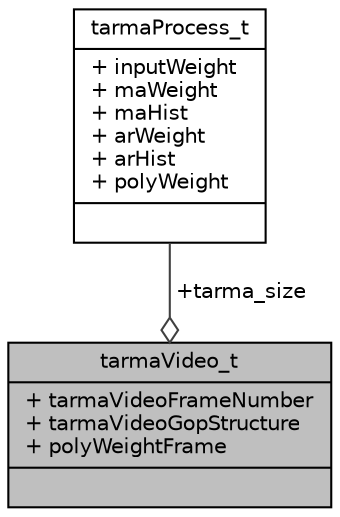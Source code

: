 digraph "tarmaVideo_t"
{
 // LATEX_PDF_SIZE
  edge [fontname="Helvetica",fontsize="10",labelfontname="Helvetica",labelfontsize="10"];
  node [fontname="Helvetica",fontsize="10",shape=record];
  Node1 [label="{tarmaVideo_t\n|+ tarmaVideoFrameNumber\l+ tarmaVideoGopStructure\l+ polyWeightFrame\l|}",height=0.2,width=0.4,color="black", fillcolor="grey75", style="filled", fontcolor="black",tooltip=" "];
  Node2 -> Node1 [color="grey25",fontsize="10",style="solid",label=" +tarma_size" ,arrowhead="odiamond",fontname="Helvetica"];
  Node2 [label="{tarmaProcess_t\n|+ inputWeight\l+ maWeight\l+ maHist\l+ arWeight\l+ arHist\l+ polyWeight\l|}",height=0.2,width=0.4,color="black", fillcolor="white", style="filled",URL="$structtarmaProcess__t.html",tooltip=" "];
}
